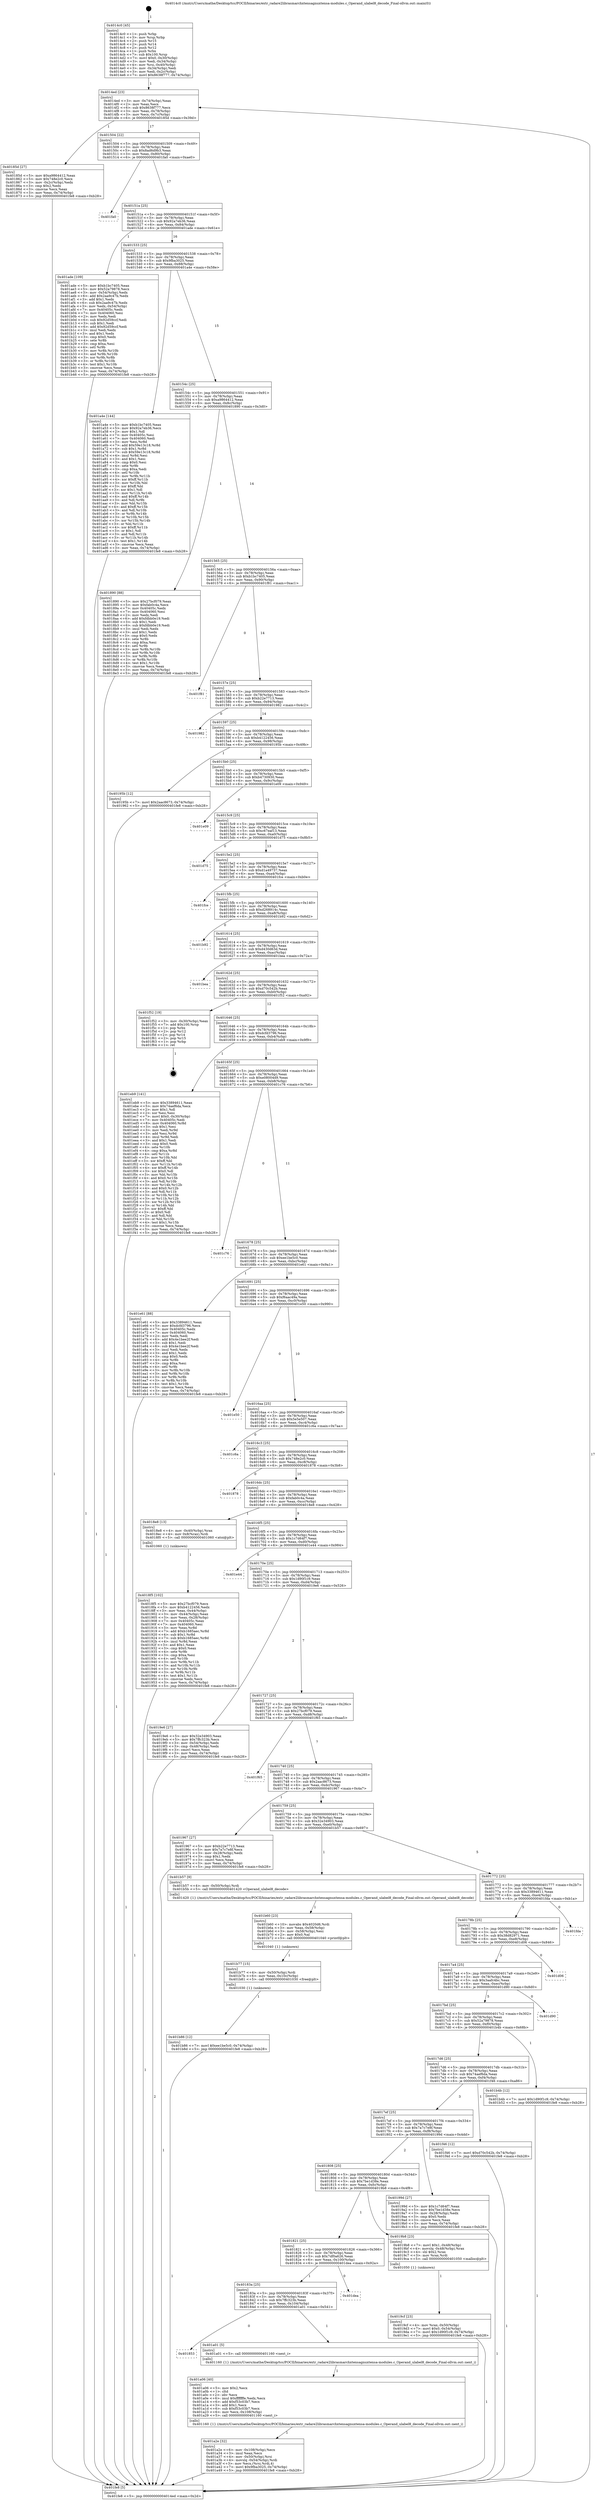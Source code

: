 digraph "0x4014c0" {
  label = "0x4014c0 (/mnt/c/Users/mathe/Desktop/tcc/POCII/binaries/extr_radare2librasmarchxtensagnuxtensa-modules.c_Operand_ulabel8_decode_Final-ollvm.out::main(0))"
  labelloc = "t"
  node[shape=record]

  Entry [label="",width=0.3,height=0.3,shape=circle,fillcolor=black,style=filled]
  "0x4014ed" [label="{
     0x4014ed [23]\l
     | [instrs]\l
     &nbsp;&nbsp;0x4014ed \<+3\>: mov -0x74(%rbp),%eax\l
     &nbsp;&nbsp;0x4014f0 \<+2\>: mov %eax,%ecx\l
     &nbsp;&nbsp;0x4014f2 \<+6\>: sub $0x8638f777,%ecx\l
     &nbsp;&nbsp;0x4014f8 \<+3\>: mov %eax,-0x78(%rbp)\l
     &nbsp;&nbsp;0x4014fb \<+3\>: mov %ecx,-0x7c(%rbp)\l
     &nbsp;&nbsp;0x4014fe \<+6\>: je 000000000040185d \<main+0x39d\>\l
  }"]
  "0x40185d" [label="{
     0x40185d [27]\l
     | [instrs]\l
     &nbsp;&nbsp;0x40185d \<+5\>: mov $0xa9864412,%eax\l
     &nbsp;&nbsp;0x401862 \<+5\>: mov $0x748e2c0,%ecx\l
     &nbsp;&nbsp;0x401867 \<+3\>: mov -0x2c(%rbp),%edx\l
     &nbsp;&nbsp;0x40186a \<+3\>: cmp $0x2,%edx\l
     &nbsp;&nbsp;0x40186d \<+3\>: cmovne %ecx,%eax\l
     &nbsp;&nbsp;0x401870 \<+3\>: mov %eax,-0x74(%rbp)\l
     &nbsp;&nbsp;0x401873 \<+5\>: jmp 0000000000401fe8 \<main+0xb28\>\l
  }"]
  "0x401504" [label="{
     0x401504 [22]\l
     | [instrs]\l
     &nbsp;&nbsp;0x401504 \<+5\>: jmp 0000000000401509 \<main+0x49\>\l
     &nbsp;&nbsp;0x401509 \<+3\>: mov -0x78(%rbp),%eax\l
     &nbsp;&nbsp;0x40150c \<+5\>: sub $0x8ad6d9b3,%eax\l
     &nbsp;&nbsp;0x401511 \<+3\>: mov %eax,-0x80(%rbp)\l
     &nbsp;&nbsp;0x401514 \<+6\>: je 0000000000401fa0 \<main+0xae0\>\l
  }"]
  "0x401fe8" [label="{
     0x401fe8 [5]\l
     | [instrs]\l
     &nbsp;&nbsp;0x401fe8 \<+5\>: jmp 00000000004014ed \<main+0x2d\>\l
  }"]
  "0x4014c0" [label="{
     0x4014c0 [45]\l
     | [instrs]\l
     &nbsp;&nbsp;0x4014c0 \<+1\>: push %rbp\l
     &nbsp;&nbsp;0x4014c1 \<+3\>: mov %rsp,%rbp\l
     &nbsp;&nbsp;0x4014c4 \<+2\>: push %r15\l
     &nbsp;&nbsp;0x4014c6 \<+2\>: push %r14\l
     &nbsp;&nbsp;0x4014c8 \<+2\>: push %r12\l
     &nbsp;&nbsp;0x4014ca \<+1\>: push %rbx\l
     &nbsp;&nbsp;0x4014cb \<+7\>: sub $0x100,%rsp\l
     &nbsp;&nbsp;0x4014d2 \<+7\>: movl $0x0,-0x30(%rbp)\l
     &nbsp;&nbsp;0x4014d9 \<+3\>: mov %edi,-0x34(%rbp)\l
     &nbsp;&nbsp;0x4014dc \<+4\>: mov %rsi,-0x40(%rbp)\l
     &nbsp;&nbsp;0x4014e0 \<+3\>: mov -0x34(%rbp),%edi\l
     &nbsp;&nbsp;0x4014e3 \<+3\>: mov %edi,-0x2c(%rbp)\l
     &nbsp;&nbsp;0x4014e6 \<+7\>: movl $0x8638f777,-0x74(%rbp)\l
  }"]
  Exit [label="",width=0.3,height=0.3,shape=circle,fillcolor=black,style=filled,peripheries=2]
  "0x401fa0" [label="{
     0x401fa0\l
  }", style=dashed]
  "0x40151a" [label="{
     0x40151a [25]\l
     | [instrs]\l
     &nbsp;&nbsp;0x40151a \<+5\>: jmp 000000000040151f \<main+0x5f\>\l
     &nbsp;&nbsp;0x40151f \<+3\>: mov -0x78(%rbp),%eax\l
     &nbsp;&nbsp;0x401522 \<+5\>: sub $0x92a7eb36,%eax\l
     &nbsp;&nbsp;0x401527 \<+6\>: mov %eax,-0x84(%rbp)\l
     &nbsp;&nbsp;0x40152d \<+6\>: je 0000000000401ade \<main+0x61e\>\l
  }"]
  "0x401b86" [label="{
     0x401b86 [12]\l
     | [instrs]\l
     &nbsp;&nbsp;0x401b86 \<+7\>: movl $0xee1be5c0,-0x74(%rbp)\l
     &nbsp;&nbsp;0x401b8d \<+5\>: jmp 0000000000401fe8 \<main+0xb28\>\l
  }"]
  "0x401ade" [label="{
     0x401ade [109]\l
     | [instrs]\l
     &nbsp;&nbsp;0x401ade \<+5\>: mov $0xb1bc7405,%eax\l
     &nbsp;&nbsp;0x401ae3 \<+5\>: mov $0x52a79878,%ecx\l
     &nbsp;&nbsp;0x401ae8 \<+3\>: mov -0x54(%rbp),%edx\l
     &nbsp;&nbsp;0x401aeb \<+6\>: add $0x2aa9c47b,%edx\l
     &nbsp;&nbsp;0x401af1 \<+3\>: add $0x1,%edx\l
     &nbsp;&nbsp;0x401af4 \<+6\>: sub $0x2aa9c47b,%edx\l
     &nbsp;&nbsp;0x401afa \<+3\>: mov %edx,-0x54(%rbp)\l
     &nbsp;&nbsp;0x401afd \<+7\>: mov 0x40405c,%edx\l
     &nbsp;&nbsp;0x401b04 \<+7\>: mov 0x404060,%esi\l
     &nbsp;&nbsp;0x401b0b \<+2\>: mov %edx,%edi\l
     &nbsp;&nbsp;0x401b0d \<+6\>: sub $0x92d59ccf,%edi\l
     &nbsp;&nbsp;0x401b13 \<+3\>: sub $0x1,%edi\l
     &nbsp;&nbsp;0x401b16 \<+6\>: add $0x92d59ccf,%edi\l
     &nbsp;&nbsp;0x401b1c \<+3\>: imul %edi,%edx\l
     &nbsp;&nbsp;0x401b1f \<+3\>: and $0x1,%edx\l
     &nbsp;&nbsp;0x401b22 \<+3\>: cmp $0x0,%edx\l
     &nbsp;&nbsp;0x401b25 \<+4\>: sete %r8b\l
     &nbsp;&nbsp;0x401b29 \<+3\>: cmp $0xa,%esi\l
     &nbsp;&nbsp;0x401b2c \<+4\>: setl %r9b\l
     &nbsp;&nbsp;0x401b30 \<+3\>: mov %r8b,%r10b\l
     &nbsp;&nbsp;0x401b33 \<+3\>: and %r9b,%r10b\l
     &nbsp;&nbsp;0x401b36 \<+3\>: xor %r9b,%r8b\l
     &nbsp;&nbsp;0x401b39 \<+3\>: or %r8b,%r10b\l
     &nbsp;&nbsp;0x401b3c \<+4\>: test $0x1,%r10b\l
     &nbsp;&nbsp;0x401b40 \<+3\>: cmovne %ecx,%eax\l
     &nbsp;&nbsp;0x401b43 \<+3\>: mov %eax,-0x74(%rbp)\l
     &nbsp;&nbsp;0x401b46 \<+5\>: jmp 0000000000401fe8 \<main+0xb28\>\l
  }"]
  "0x401533" [label="{
     0x401533 [25]\l
     | [instrs]\l
     &nbsp;&nbsp;0x401533 \<+5\>: jmp 0000000000401538 \<main+0x78\>\l
     &nbsp;&nbsp;0x401538 \<+3\>: mov -0x78(%rbp),%eax\l
     &nbsp;&nbsp;0x40153b \<+5\>: sub $0x9fba3025,%eax\l
     &nbsp;&nbsp;0x401540 \<+6\>: mov %eax,-0x88(%rbp)\l
     &nbsp;&nbsp;0x401546 \<+6\>: je 0000000000401a4e \<main+0x58e\>\l
  }"]
  "0x401b77" [label="{
     0x401b77 [15]\l
     | [instrs]\l
     &nbsp;&nbsp;0x401b77 \<+4\>: mov -0x50(%rbp),%rdi\l
     &nbsp;&nbsp;0x401b7b \<+6\>: mov %eax,-0x10c(%rbp)\l
     &nbsp;&nbsp;0x401b81 \<+5\>: call 0000000000401030 \<free@plt\>\l
     | [calls]\l
     &nbsp;&nbsp;0x401030 \{1\} (unknown)\l
  }"]
  "0x401a4e" [label="{
     0x401a4e [144]\l
     | [instrs]\l
     &nbsp;&nbsp;0x401a4e \<+5\>: mov $0xb1bc7405,%eax\l
     &nbsp;&nbsp;0x401a53 \<+5\>: mov $0x92a7eb36,%ecx\l
     &nbsp;&nbsp;0x401a58 \<+2\>: mov $0x1,%dl\l
     &nbsp;&nbsp;0x401a5a \<+7\>: mov 0x40405c,%esi\l
     &nbsp;&nbsp;0x401a61 \<+7\>: mov 0x404060,%edi\l
     &nbsp;&nbsp;0x401a68 \<+3\>: mov %esi,%r8d\l
     &nbsp;&nbsp;0x401a6b \<+7\>: add $0x59e13c18,%r8d\l
     &nbsp;&nbsp;0x401a72 \<+4\>: sub $0x1,%r8d\l
     &nbsp;&nbsp;0x401a76 \<+7\>: sub $0x59e13c18,%r8d\l
     &nbsp;&nbsp;0x401a7d \<+4\>: imul %r8d,%esi\l
     &nbsp;&nbsp;0x401a81 \<+3\>: and $0x1,%esi\l
     &nbsp;&nbsp;0x401a84 \<+3\>: cmp $0x0,%esi\l
     &nbsp;&nbsp;0x401a87 \<+4\>: sete %r9b\l
     &nbsp;&nbsp;0x401a8b \<+3\>: cmp $0xa,%edi\l
     &nbsp;&nbsp;0x401a8e \<+4\>: setl %r10b\l
     &nbsp;&nbsp;0x401a92 \<+3\>: mov %r9b,%r11b\l
     &nbsp;&nbsp;0x401a95 \<+4\>: xor $0xff,%r11b\l
     &nbsp;&nbsp;0x401a99 \<+3\>: mov %r10b,%bl\l
     &nbsp;&nbsp;0x401a9c \<+3\>: xor $0xff,%bl\l
     &nbsp;&nbsp;0x401a9f \<+3\>: xor $0x1,%dl\l
     &nbsp;&nbsp;0x401aa2 \<+3\>: mov %r11b,%r14b\l
     &nbsp;&nbsp;0x401aa5 \<+4\>: and $0xff,%r14b\l
     &nbsp;&nbsp;0x401aa9 \<+3\>: and %dl,%r9b\l
     &nbsp;&nbsp;0x401aac \<+3\>: mov %bl,%r15b\l
     &nbsp;&nbsp;0x401aaf \<+4\>: and $0xff,%r15b\l
     &nbsp;&nbsp;0x401ab3 \<+3\>: and %dl,%r10b\l
     &nbsp;&nbsp;0x401ab6 \<+3\>: or %r9b,%r14b\l
     &nbsp;&nbsp;0x401ab9 \<+3\>: or %r10b,%r15b\l
     &nbsp;&nbsp;0x401abc \<+3\>: xor %r15b,%r14b\l
     &nbsp;&nbsp;0x401abf \<+3\>: or %bl,%r11b\l
     &nbsp;&nbsp;0x401ac2 \<+4\>: xor $0xff,%r11b\l
     &nbsp;&nbsp;0x401ac6 \<+3\>: or $0x1,%dl\l
     &nbsp;&nbsp;0x401ac9 \<+3\>: and %dl,%r11b\l
     &nbsp;&nbsp;0x401acc \<+3\>: or %r11b,%r14b\l
     &nbsp;&nbsp;0x401acf \<+4\>: test $0x1,%r14b\l
     &nbsp;&nbsp;0x401ad3 \<+3\>: cmovne %ecx,%eax\l
     &nbsp;&nbsp;0x401ad6 \<+3\>: mov %eax,-0x74(%rbp)\l
     &nbsp;&nbsp;0x401ad9 \<+5\>: jmp 0000000000401fe8 \<main+0xb28\>\l
  }"]
  "0x40154c" [label="{
     0x40154c [25]\l
     | [instrs]\l
     &nbsp;&nbsp;0x40154c \<+5\>: jmp 0000000000401551 \<main+0x91\>\l
     &nbsp;&nbsp;0x401551 \<+3\>: mov -0x78(%rbp),%eax\l
     &nbsp;&nbsp;0x401554 \<+5\>: sub $0xa9864412,%eax\l
     &nbsp;&nbsp;0x401559 \<+6\>: mov %eax,-0x8c(%rbp)\l
     &nbsp;&nbsp;0x40155f \<+6\>: je 0000000000401890 \<main+0x3d0\>\l
  }"]
  "0x401b60" [label="{
     0x401b60 [23]\l
     | [instrs]\l
     &nbsp;&nbsp;0x401b60 \<+10\>: movabs $0x4020d6,%rdi\l
     &nbsp;&nbsp;0x401b6a \<+3\>: mov %eax,-0x58(%rbp)\l
     &nbsp;&nbsp;0x401b6d \<+3\>: mov -0x58(%rbp),%esi\l
     &nbsp;&nbsp;0x401b70 \<+2\>: mov $0x0,%al\l
     &nbsp;&nbsp;0x401b72 \<+5\>: call 0000000000401040 \<printf@plt\>\l
     | [calls]\l
     &nbsp;&nbsp;0x401040 \{1\} (unknown)\l
  }"]
  "0x401890" [label="{
     0x401890 [88]\l
     | [instrs]\l
     &nbsp;&nbsp;0x401890 \<+5\>: mov $0x27bcf079,%eax\l
     &nbsp;&nbsp;0x401895 \<+5\>: mov $0xfab0c4a,%ecx\l
     &nbsp;&nbsp;0x40189a \<+7\>: mov 0x40405c,%edx\l
     &nbsp;&nbsp;0x4018a1 \<+7\>: mov 0x404060,%esi\l
     &nbsp;&nbsp;0x4018a8 \<+2\>: mov %edx,%edi\l
     &nbsp;&nbsp;0x4018aa \<+6\>: add $0xfdbb0e19,%edi\l
     &nbsp;&nbsp;0x4018b0 \<+3\>: sub $0x1,%edi\l
     &nbsp;&nbsp;0x4018b3 \<+6\>: sub $0xfdbb0e19,%edi\l
     &nbsp;&nbsp;0x4018b9 \<+3\>: imul %edi,%edx\l
     &nbsp;&nbsp;0x4018bc \<+3\>: and $0x1,%edx\l
     &nbsp;&nbsp;0x4018bf \<+3\>: cmp $0x0,%edx\l
     &nbsp;&nbsp;0x4018c2 \<+4\>: sete %r8b\l
     &nbsp;&nbsp;0x4018c6 \<+3\>: cmp $0xa,%esi\l
     &nbsp;&nbsp;0x4018c9 \<+4\>: setl %r9b\l
     &nbsp;&nbsp;0x4018cd \<+3\>: mov %r8b,%r10b\l
     &nbsp;&nbsp;0x4018d0 \<+3\>: and %r9b,%r10b\l
     &nbsp;&nbsp;0x4018d3 \<+3\>: xor %r9b,%r8b\l
     &nbsp;&nbsp;0x4018d6 \<+3\>: or %r8b,%r10b\l
     &nbsp;&nbsp;0x4018d9 \<+4\>: test $0x1,%r10b\l
     &nbsp;&nbsp;0x4018dd \<+3\>: cmovne %ecx,%eax\l
     &nbsp;&nbsp;0x4018e0 \<+3\>: mov %eax,-0x74(%rbp)\l
     &nbsp;&nbsp;0x4018e3 \<+5\>: jmp 0000000000401fe8 \<main+0xb28\>\l
  }"]
  "0x401565" [label="{
     0x401565 [25]\l
     | [instrs]\l
     &nbsp;&nbsp;0x401565 \<+5\>: jmp 000000000040156a \<main+0xaa\>\l
     &nbsp;&nbsp;0x40156a \<+3\>: mov -0x78(%rbp),%eax\l
     &nbsp;&nbsp;0x40156d \<+5\>: sub $0xb1bc7405,%eax\l
     &nbsp;&nbsp;0x401572 \<+6\>: mov %eax,-0x90(%rbp)\l
     &nbsp;&nbsp;0x401578 \<+6\>: je 0000000000401f81 \<main+0xac1\>\l
  }"]
  "0x401a2e" [label="{
     0x401a2e [32]\l
     | [instrs]\l
     &nbsp;&nbsp;0x401a2e \<+6\>: mov -0x108(%rbp),%ecx\l
     &nbsp;&nbsp;0x401a34 \<+3\>: imul %eax,%ecx\l
     &nbsp;&nbsp;0x401a37 \<+4\>: mov -0x50(%rbp),%rsi\l
     &nbsp;&nbsp;0x401a3b \<+4\>: movslq -0x54(%rbp),%rdi\l
     &nbsp;&nbsp;0x401a3f \<+3\>: mov %ecx,(%rsi,%rdi,4)\l
     &nbsp;&nbsp;0x401a42 \<+7\>: movl $0x9fba3025,-0x74(%rbp)\l
     &nbsp;&nbsp;0x401a49 \<+5\>: jmp 0000000000401fe8 \<main+0xb28\>\l
  }"]
  "0x401f81" [label="{
     0x401f81\l
  }", style=dashed]
  "0x40157e" [label="{
     0x40157e [25]\l
     | [instrs]\l
     &nbsp;&nbsp;0x40157e \<+5\>: jmp 0000000000401583 \<main+0xc3\>\l
     &nbsp;&nbsp;0x401583 \<+3\>: mov -0x78(%rbp),%eax\l
     &nbsp;&nbsp;0x401586 \<+5\>: sub $0xb22e7713,%eax\l
     &nbsp;&nbsp;0x40158b \<+6\>: mov %eax,-0x94(%rbp)\l
     &nbsp;&nbsp;0x401591 \<+6\>: je 0000000000401982 \<main+0x4c2\>\l
  }"]
  "0x401a06" [label="{
     0x401a06 [40]\l
     | [instrs]\l
     &nbsp;&nbsp;0x401a06 \<+5\>: mov $0x2,%ecx\l
     &nbsp;&nbsp;0x401a0b \<+1\>: cltd\l
     &nbsp;&nbsp;0x401a0c \<+2\>: idiv %ecx\l
     &nbsp;&nbsp;0x401a0e \<+6\>: imul $0xfffffffe,%edx,%ecx\l
     &nbsp;&nbsp;0x401a14 \<+6\>: add $0xf53c03b7,%ecx\l
     &nbsp;&nbsp;0x401a1a \<+3\>: add $0x1,%ecx\l
     &nbsp;&nbsp;0x401a1d \<+6\>: sub $0xf53c03b7,%ecx\l
     &nbsp;&nbsp;0x401a23 \<+6\>: mov %ecx,-0x108(%rbp)\l
     &nbsp;&nbsp;0x401a29 \<+5\>: call 0000000000401160 \<next_i\>\l
     | [calls]\l
     &nbsp;&nbsp;0x401160 \{1\} (/mnt/c/Users/mathe/Desktop/tcc/POCII/binaries/extr_radare2librasmarchxtensagnuxtensa-modules.c_Operand_ulabel8_decode_Final-ollvm.out::next_i)\l
  }"]
  "0x401982" [label="{
     0x401982\l
  }", style=dashed]
  "0x401597" [label="{
     0x401597 [25]\l
     | [instrs]\l
     &nbsp;&nbsp;0x401597 \<+5\>: jmp 000000000040159c \<main+0xdc\>\l
     &nbsp;&nbsp;0x40159c \<+3\>: mov -0x78(%rbp),%eax\l
     &nbsp;&nbsp;0x40159f \<+5\>: sub $0xb4122456,%eax\l
     &nbsp;&nbsp;0x4015a4 \<+6\>: mov %eax,-0x98(%rbp)\l
     &nbsp;&nbsp;0x4015aa \<+6\>: je 000000000040195b \<main+0x49b\>\l
  }"]
  "0x401853" [label="{
     0x401853\l
  }", style=dashed]
  "0x40195b" [label="{
     0x40195b [12]\l
     | [instrs]\l
     &nbsp;&nbsp;0x40195b \<+7\>: movl $0x2aac8673,-0x74(%rbp)\l
     &nbsp;&nbsp;0x401962 \<+5\>: jmp 0000000000401fe8 \<main+0xb28\>\l
  }"]
  "0x4015b0" [label="{
     0x4015b0 [25]\l
     | [instrs]\l
     &nbsp;&nbsp;0x4015b0 \<+5\>: jmp 00000000004015b5 \<main+0xf5\>\l
     &nbsp;&nbsp;0x4015b5 \<+3\>: mov -0x78(%rbp),%eax\l
     &nbsp;&nbsp;0x4015b8 \<+5\>: sub $0xb4730930,%eax\l
     &nbsp;&nbsp;0x4015bd \<+6\>: mov %eax,-0x9c(%rbp)\l
     &nbsp;&nbsp;0x4015c3 \<+6\>: je 0000000000401e09 \<main+0x949\>\l
  }"]
  "0x401a01" [label="{
     0x401a01 [5]\l
     | [instrs]\l
     &nbsp;&nbsp;0x401a01 \<+5\>: call 0000000000401160 \<next_i\>\l
     | [calls]\l
     &nbsp;&nbsp;0x401160 \{1\} (/mnt/c/Users/mathe/Desktop/tcc/POCII/binaries/extr_radare2librasmarchxtensagnuxtensa-modules.c_Operand_ulabel8_decode_Final-ollvm.out::next_i)\l
  }"]
  "0x401e09" [label="{
     0x401e09\l
  }", style=dashed]
  "0x4015c9" [label="{
     0x4015c9 [25]\l
     | [instrs]\l
     &nbsp;&nbsp;0x4015c9 \<+5\>: jmp 00000000004015ce \<main+0x10e\>\l
     &nbsp;&nbsp;0x4015ce \<+3\>: mov -0x78(%rbp),%eax\l
     &nbsp;&nbsp;0x4015d1 \<+5\>: sub $0xc67eaf13,%eax\l
     &nbsp;&nbsp;0x4015d6 \<+6\>: mov %eax,-0xa0(%rbp)\l
     &nbsp;&nbsp;0x4015dc \<+6\>: je 0000000000401d75 \<main+0x8b5\>\l
  }"]
  "0x40183a" [label="{
     0x40183a [25]\l
     | [instrs]\l
     &nbsp;&nbsp;0x40183a \<+5\>: jmp 000000000040183f \<main+0x37f\>\l
     &nbsp;&nbsp;0x40183f \<+3\>: mov -0x78(%rbp),%eax\l
     &nbsp;&nbsp;0x401842 \<+5\>: sub $0x7ffc323b,%eax\l
     &nbsp;&nbsp;0x401847 \<+6\>: mov %eax,-0x104(%rbp)\l
     &nbsp;&nbsp;0x40184d \<+6\>: je 0000000000401a01 \<main+0x541\>\l
  }"]
  "0x401d75" [label="{
     0x401d75\l
  }", style=dashed]
  "0x4015e2" [label="{
     0x4015e2 [25]\l
     | [instrs]\l
     &nbsp;&nbsp;0x4015e2 \<+5\>: jmp 00000000004015e7 \<main+0x127\>\l
     &nbsp;&nbsp;0x4015e7 \<+3\>: mov -0x78(%rbp),%eax\l
     &nbsp;&nbsp;0x4015ea \<+5\>: sub $0xd1a49737,%eax\l
     &nbsp;&nbsp;0x4015ef \<+6\>: mov %eax,-0xa4(%rbp)\l
     &nbsp;&nbsp;0x4015f5 \<+6\>: je 0000000000401fce \<main+0xb0e\>\l
  }"]
  "0x401dea" [label="{
     0x401dea\l
  }", style=dashed]
  "0x401fce" [label="{
     0x401fce\l
  }", style=dashed]
  "0x4015fb" [label="{
     0x4015fb [25]\l
     | [instrs]\l
     &nbsp;&nbsp;0x4015fb \<+5\>: jmp 0000000000401600 \<main+0x140\>\l
     &nbsp;&nbsp;0x401600 \<+3\>: mov -0x78(%rbp),%eax\l
     &nbsp;&nbsp;0x401603 \<+5\>: sub $0xd268914c,%eax\l
     &nbsp;&nbsp;0x401608 \<+6\>: mov %eax,-0xa8(%rbp)\l
     &nbsp;&nbsp;0x40160e \<+6\>: je 0000000000401b92 \<main+0x6d2\>\l
  }"]
  "0x4019cf" [label="{
     0x4019cf [23]\l
     | [instrs]\l
     &nbsp;&nbsp;0x4019cf \<+4\>: mov %rax,-0x50(%rbp)\l
     &nbsp;&nbsp;0x4019d3 \<+7\>: movl $0x0,-0x54(%rbp)\l
     &nbsp;&nbsp;0x4019da \<+7\>: movl $0x1d90f1c9,-0x74(%rbp)\l
     &nbsp;&nbsp;0x4019e1 \<+5\>: jmp 0000000000401fe8 \<main+0xb28\>\l
  }"]
  "0x401b92" [label="{
     0x401b92\l
  }", style=dashed]
  "0x401614" [label="{
     0x401614 [25]\l
     | [instrs]\l
     &nbsp;&nbsp;0x401614 \<+5\>: jmp 0000000000401619 \<main+0x159\>\l
     &nbsp;&nbsp;0x401619 \<+3\>: mov -0x78(%rbp),%eax\l
     &nbsp;&nbsp;0x40161c \<+5\>: sub $0xd430d63d,%eax\l
     &nbsp;&nbsp;0x401621 \<+6\>: mov %eax,-0xac(%rbp)\l
     &nbsp;&nbsp;0x401627 \<+6\>: je 0000000000401bea \<main+0x72a\>\l
  }"]
  "0x401821" [label="{
     0x401821 [25]\l
     | [instrs]\l
     &nbsp;&nbsp;0x401821 \<+5\>: jmp 0000000000401826 \<main+0x366\>\l
     &nbsp;&nbsp;0x401826 \<+3\>: mov -0x78(%rbp),%eax\l
     &nbsp;&nbsp;0x401829 \<+5\>: sub $0x7df0a626,%eax\l
     &nbsp;&nbsp;0x40182e \<+6\>: mov %eax,-0x100(%rbp)\l
     &nbsp;&nbsp;0x401834 \<+6\>: je 0000000000401dea \<main+0x92a\>\l
  }"]
  "0x401bea" [label="{
     0x401bea\l
  }", style=dashed]
  "0x40162d" [label="{
     0x40162d [25]\l
     | [instrs]\l
     &nbsp;&nbsp;0x40162d \<+5\>: jmp 0000000000401632 \<main+0x172\>\l
     &nbsp;&nbsp;0x401632 \<+3\>: mov -0x78(%rbp),%eax\l
     &nbsp;&nbsp;0x401635 \<+5\>: sub $0xd70c542b,%eax\l
     &nbsp;&nbsp;0x40163a \<+6\>: mov %eax,-0xb0(%rbp)\l
     &nbsp;&nbsp;0x401640 \<+6\>: je 0000000000401f52 \<main+0xa92\>\l
  }"]
  "0x4019b8" [label="{
     0x4019b8 [23]\l
     | [instrs]\l
     &nbsp;&nbsp;0x4019b8 \<+7\>: movl $0x1,-0x48(%rbp)\l
     &nbsp;&nbsp;0x4019bf \<+4\>: movslq -0x48(%rbp),%rax\l
     &nbsp;&nbsp;0x4019c3 \<+4\>: shl $0x2,%rax\l
     &nbsp;&nbsp;0x4019c7 \<+3\>: mov %rax,%rdi\l
     &nbsp;&nbsp;0x4019ca \<+5\>: call 0000000000401050 \<malloc@plt\>\l
     | [calls]\l
     &nbsp;&nbsp;0x401050 \{1\} (unknown)\l
  }"]
  "0x401f52" [label="{
     0x401f52 [19]\l
     | [instrs]\l
     &nbsp;&nbsp;0x401f52 \<+3\>: mov -0x30(%rbp),%eax\l
     &nbsp;&nbsp;0x401f55 \<+7\>: add $0x100,%rsp\l
     &nbsp;&nbsp;0x401f5c \<+1\>: pop %rbx\l
     &nbsp;&nbsp;0x401f5d \<+2\>: pop %r12\l
     &nbsp;&nbsp;0x401f5f \<+2\>: pop %r14\l
     &nbsp;&nbsp;0x401f61 \<+2\>: pop %r15\l
     &nbsp;&nbsp;0x401f63 \<+1\>: pop %rbp\l
     &nbsp;&nbsp;0x401f64 \<+1\>: ret\l
  }"]
  "0x401646" [label="{
     0x401646 [25]\l
     | [instrs]\l
     &nbsp;&nbsp;0x401646 \<+5\>: jmp 000000000040164b \<main+0x18b\>\l
     &nbsp;&nbsp;0x40164b \<+3\>: mov -0x78(%rbp),%eax\l
     &nbsp;&nbsp;0x40164e \<+5\>: sub $0xdcfd3796,%eax\l
     &nbsp;&nbsp;0x401653 \<+6\>: mov %eax,-0xb4(%rbp)\l
     &nbsp;&nbsp;0x401659 \<+6\>: je 0000000000401eb9 \<main+0x9f9\>\l
  }"]
  "0x401808" [label="{
     0x401808 [25]\l
     | [instrs]\l
     &nbsp;&nbsp;0x401808 \<+5\>: jmp 000000000040180d \<main+0x34d\>\l
     &nbsp;&nbsp;0x40180d \<+3\>: mov -0x78(%rbp),%eax\l
     &nbsp;&nbsp;0x401810 \<+5\>: sub $0x7be1d38e,%eax\l
     &nbsp;&nbsp;0x401815 \<+6\>: mov %eax,-0xfc(%rbp)\l
     &nbsp;&nbsp;0x40181b \<+6\>: je 00000000004019b8 \<main+0x4f8\>\l
  }"]
  "0x401eb9" [label="{
     0x401eb9 [141]\l
     | [instrs]\l
     &nbsp;&nbsp;0x401eb9 \<+5\>: mov $0x33894611,%eax\l
     &nbsp;&nbsp;0x401ebe \<+5\>: mov $0x74aef6da,%ecx\l
     &nbsp;&nbsp;0x401ec3 \<+2\>: mov $0x1,%dl\l
     &nbsp;&nbsp;0x401ec5 \<+2\>: xor %esi,%esi\l
     &nbsp;&nbsp;0x401ec7 \<+7\>: movl $0x0,-0x30(%rbp)\l
     &nbsp;&nbsp;0x401ece \<+7\>: mov 0x40405c,%edi\l
     &nbsp;&nbsp;0x401ed5 \<+8\>: mov 0x404060,%r8d\l
     &nbsp;&nbsp;0x401edd \<+3\>: sub $0x1,%esi\l
     &nbsp;&nbsp;0x401ee0 \<+3\>: mov %edi,%r9d\l
     &nbsp;&nbsp;0x401ee3 \<+3\>: add %esi,%r9d\l
     &nbsp;&nbsp;0x401ee6 \<+4\>: imul %r9d,%edi\l
     &nbsp;&nbsp;0x401eea \<+3\>: and $0x1,%edi\l
     &nbsp;&nbsp;0x401eed \<+3\>: cmp $0x0,%edi\l
     &nbsp;&nbsp;0x401ef0 \<+4\>: sete %r10b\l
     &nbsp;&nbsp;0x401ef4 \<+4\>: cmp $0xa,%r8d\l
     &nbsp;&nbsp;0x401ef8 \<+4\>: setl %r11b\l
     &nbsp;&nbsp;0x401efc \<+3\>: mov %r10b,%bl\l
     &nbsp;&nbsp;0x401eff \<+3\>: xor $0xff,%bl\l
     &nbsp;&nbsp;0x401f02 \<+3\>: mov %r11b,%r14b\l
     &nbsp;&nbsp;0x401f05 \<+4\>: xor $0xff,%r14b\l
     &nbsp;&nbsp;0x401f09 \<+3\>: xor $0x0,%dl\l
     &nbsp;&nbsp;0x401f0c \<+3\>: mov %bl,%r15b\l
     &nbsp;&nbsp;0x401f0f \<+4\>: and $0x0,%r15b\l
     &nbsp;&nbsp;0x401f13 \<+3\>: and %dl,%r10b\l
     &nbsp;&nbsp;0x401f16 \<+3\>: mov %r14b,%r12b\l
     &nbsp;&nbsp;0x401f19 \<+4\>: and $0x0,%r12b\l
     &nbsp;&nbsp;0x401f1d \<+3\>: and %dl,%r11b\l
     &nbsp;&nbsp;0x401f20 \<+3\>: or %r10b,%r15b\l
     &nbsp;&nbsp;0x401f23 \<+3\>: or %r11b,%r12b\l
     &nbsp;&nbsp;0x401f26 \<+3\>: xor %r12b,%r15b\l
     &nbsp;&nbsp;0x401f29 \<+3\>: or %r14b,%bl\l
     &nbsp;&nbsp;0x401f2c \<+3\>: xor $0xff,%bl\l
     &nbsp;&nbsp;0x401f2f \<+3\>: or $0x0,%dl\l
     &nbsp;&nbsp;0x401f32 \<+2\>: and %dl,%bl\l
     &nbsp;&nbsp;0x401f34 \<+3\>: or %bl,%r15b\l
     &nbsp;&nbsp;0x401f37 \<+4\>: test $0x1,%r15b\l
     &nbsp;&nbsp;0x401f3b \<+3\>: cmovne %ecx,%eax\l
     &nbsp;&nbsp;0x401f3e \<+3\>: mov %eax,-0x74(%rbp)\l
     &nbsp;&nbsp;0x401f41 \<+5\>: jmp 0000000000401fe8 \<main+0xb28\>\l
  }"]
  "0x40165f" [label="{
     0x40165f [25]\l
     | [instrs]\l
     &nbsp;&nbsp;0x40165f \<+5\>: jmp 0000000000401664 \<main+0x1a4\>\l
     &nbsp;&nbsp;0x401664 \<+3\>: mov -0x78(%rbp),%eax\l
     &nbsp;&nbsp;0x401667 \<+5\>: sub $0xe08004d9,%eax\l
     &nbsp;&nbsp;0x40166c \<+6\>: mov %eax,-0xb8(%rbp)\l
     &nbsp;&nbsp;0x401672 \<+6\>: je 0000000000401c76 \<main+0x7b6\>\l
  }"]
  "0x40199d" [label="{
     0x40199d [27]\l
     | [instrs]\l
     &nbsp;&nbsp;0x40199d \<+5\>: mov $0x1c7d64f7,%eax\l
     &nbsp;&nbsp;0x4019a2 \<+5\>: mov $0x7be1d38e,%ecx\l
     &nbsp;&nbsp;0x4019a7 \<+3\>: mov -0x28(%rbp),%edx\l
     &nbsp;&nbsp;0x4019aa \<+3\>: cmp $0x0,%edx\l
     &nbsp;&nbsp;0x4019ad \<+3\>: cmove %ecx,%eax\l
     &nbsp;&nbsp;0x4019b0 \<+3\>: mov %eax,-0x74(%rbp)\l
     &nbsp;&nbsp;0x4019b3 \<+5\>: jmp 0000000000401fe8 \<main+0xb28\>\l
  }"]
  "0x401c76" [label="{
     0x401c76\l
  }", style=dashed]
  "0x401678" [label="{
     0x401678 [25]\l
     | [instrs]\l
     &nbsp;&nbsp;0x401678 \<+5\>: jmp 000000000040167d \<main+0x1bd\>\l
     &nbsp;&nbsp;0x40167d \<+3\>: mov -0x78(%rbp),%eax\l
     &nbsp;&nbsp;0x401680 \<+5\>: sub $0xee1be5c0,%eax\l
     &nbsp;&nbsp;0x401685 \<+6\>: mov %eax,-0xbc(%rbp)\l
     &nbsp;&nbsp;0x40168b \<+6\>: je 0000000000401e61 \<main+0x9a1\>\l
  }"]
  "0x4017ef" [label="{
     0x4017ef [25]\l
     | [instrs]\l
     &nbsp;&nbsp;0x4017ef \<+5\>: jmp 00000000004017f4 \<main+0x334\>\l
     &nbsp;&nbsp;0x4017f4 \<+3\>: mov -0x78(%rbp),%eax\l
     &nbsp;&nbsp;0x4017f7 \<+5\>: sub $0x7a7c7e8f,%eax\l
     &nbsp;&nbsp;0x4017fc \<+6\>: mov %eax,-0xf8(%rbp)\l
     &nbsp;&nbsp;0x401802 \<+6\>: je 000000000040199d \<main+0x4dd\>\l
  }"]
  "0x401e61" [label="{
     0x401e61 [88]\l
     | [instrs]\l
     &nbsp;&nbsp;0x401e61 \<+5\>: mov $0x33894611,%eax\l
     &nbsp;&nbsp;0x401e66 \<+5\>: mov $0xdcfd3796,%ecx\l
     &nbsp;&nbsp;0x401e6b \<+7\>: mov 0x40405c,%edx\l
     &nbsp;&nbsp;0x401e72 \<+7\>: mov 0x404060,%esi\l
     &nbsp;&nbsp;0x401e79 \<+2\>: mov %edx,%edi\l
     &nbsp;&nbsp;0x401e7b \<+6\>: add $0x4e1bee2f,%edi\l
     &nbsp;&nbsp;0x401e81 \<+3\>: sub $0x1,%edi\l
     &nbsp;&nbsp;0x401e84 \<+6\>: sub $0x4e1bee2f,%edi\l
     &nbsp;&nbsp;0x401e8a \<+3\>: imul %edi,%edx\l
     &nbsp;&nbsp;0x401e8d \<+3\>: and $0x1,%edx\l
     &nbsp;&nbsp;0x401e90 \<+3\>: cmp $0x0,%edx\l
     &nbsp;&nbsp;0x401e93 \<+4\>: sete %r8b\l
     &nbsp;&nbsp;0x401e97 \<+3\>: cmp $0xa,%esi\l
     &nbsp;&nbsp;0x401e9a \<+4\>: setl %r9b\l
     &nbsp;&nbsp;0x401e9e \<+3\>: mov %r8b,%r10b\l
     &nbsp;&nbsp;0x401ea1 \<+3\>: and %r9b,%r10b\l
     &nbsp;&nbsp;0x401ea4 \<+3\>: xor %r9b,%r8b\l
     &nbsp;&nbsp;0x401ea7 \<+3\>: or %r8b,%r10b\l
     &nbsp;&nbsp;0x401eaa \<+4\>: test $0x1,%r10b\l
     &nbsp;&nbsp;0x401eae \<+3\>: cmovne %ecx,%eax\l
     &nbsp;&nbsp;0x401eb1 \<+3\>: mov %eax,-0x74(%rbp)\l
     &nbsp;&nbsp;0x401eb4 \<+5\>: jmp 0000000000401fe8 \<main+0xb28\>\l
  }"]
  "0x401691" [label="{
     0x401691 [25]\l
     | [instrs]\l
     &nbsp;&nbsp;0x401691 \<+5\>: jmp 0000000000401696 \<main+0x1d6\>\l
     &nbsp;&nbsp;0x401696 \<+3\>: mov -0x78(%rbp),%eax\l
     &nbsp;&nbsp;0x401699 \<+5\>: sub $0xf6aac49a,%eax\l
     &nbsp;&nbsp;0x40169e \<+6\>: mov %eax,-0xc0(%rbp)\l
     &nbsp;&nbsp;0x4016a4 \<+6\>: je 0000000000401e50 \<main+0x990\>\l
  }"]
  "0x401f46" [label="{
     0x401f46 [12]\l
     | [instrs]\l
     &nbsp;&nbsp;0x401f46 \<+7\>: movl $0xd70c542b,-0x74(%rbp)\l
     &nbsp;&nbsp;0x401f4d \<+5\>: jmp 0000000000401fe8 \<main+0xb28\>\l
  }"]
  "0x401e50" [label="{
     0x401e50\l
  }", style=dashed]
  "0x4016aa" [label="{
     0x4016aa [25]\l
     | [instrs]\l
     &nbsp;&nbsp;0x4016aa \<+5\>: jmp 00000000004016af \<main+0x1ef\>\l
     &nbsp;&nbsp;0x4016af \<+3\>: mov -0x78(%rbp),%eax\l
     &nbsp;&nbsp;0x4016b2 \<+5\>: sub $0x5e5e507,%eax\l
     &nbsp;&nbsp;0x4016b7 \<+6\>: mov %eax,-0xc4(%rbp)\l
     &nbsp;&nbsp;0x4016bd \<+6\>: je 0000000000401c6a \<main+0x7aa\>\l
  }"]
  "0x4017d6" [label="{
     0x4017d6 [25]\l
     | [instrs]\l
     &nbsp;&nbsp;0x4017d6 \<+5\>: jmp 00000000004017db \<main+0x31b\>\l
     &nbsp;&nbsp;0x4017db \<+3\>: mov -0x78(%rbp),%eax\l
     &nbsp;&nbsp;0x4017de \<+5\>: sub $0x74aef6da,%eax\l
     &nbsp;&nbsp;0x4017e3 \<+6\>: mov %eax,-0xf4(%rbp)\l
     &nbsp;&nbsp;0x4017e9 \<+6\>: je 0000000000401f46 \<main+0xa86\>\l
  }"]
  "0x401c6a" [label="{
     0x401c6a\l
  }", style=dashed]
  "0x4016c3" [label="{
     0x4016c3 [25]\l
     | [instrs]\l
     &nbsp;&nbsp;0x4016c3 \<+5\>: jmp 00000000004016c8 \<main+0x208\>\l
     &nbsp;&nbsp;0x4016c8 \<+3\>: mov -0x78(%rbp),%eax\l
     &nbsp;&nbsp;0x4016cb \<+5\>: sub $0x748e2c0,%eax\l
     &nbsp;&nbsp;0x4016d0 \<+6\>: mov %eax,-0xc8(%rbp)\l
     &nbsp;&nbsp;0x4016d6 \<+6\>: je 0000000000401878 \<main+0x3b8\>\l
  }"]
  "0x401b4b" [label="{
     0x401b4b [12]\l
     | [instrs]\l
     &nbsp;&nbsp;0x401b4b \<+7\>: movl $0x1d90f1c9,-0x74(%rbp)\l
     &nbsp;&nbsp;0x401b52 \<+5\>: jmp 0000000000401fe8 \<main+0xb28\>\l
  }"]
  "0x401878" [label="{
     0x401878\l
  }", style=dashed]
  "0x4016dc" [label="{
     0x4016dc [25]\l
     | [instrs]\l
     &nbsp;&nbsp;0x4016dc \<+5\>: jmp 00000000004016e1 \<main+0x221\>\l
     &nbsp;&nbsp;0x4016e1 \<+3\>: mov -0x78(%rbp),%eax\l
     &nbsp;&nbsp;0x4016e4 \<+5\>: sub $0xfab0c4a,%eax\l
     &nbsp;&nbsp;0x4016e9 \<+6\>: mov %eax,-0xcc(%rbp)\l
     &nbsp;&nbsp;0x4016ef \<+6\>: je 00000000004018e8 \<main+0x428\>\l
  }"]
  "0x4017bd" [label="{
     0x4017bd [25]\l
     | [instrs]\l
     &nbsp;&nbsp;0x4017bd \<+5\>: jmp 00000000004017c2 \<main+0x302\>\l
     &nbsp;&nbsp;0x4017c2 \<+3\>: mov -0x78(%rbp),%eax\l
     &nbsp;&nbsp;0x4017c5 \<+5\>: sub $0x52a79878,%eax\l
     &nbsp;&nbsp;0x4017ca \<+6\>: mov %eax,-0xf0(%rbp)\l
     &nbsp;&nbsp;0x4017d0 \<+6\>: je 0000000000401b4b \<main+0x68b\>\l
  }"]
  "0x4018e8" [label="{
     0x4018e8 [13]\l
     | [instrs]\l
     &nbsp;&nbsp;0x4018e8 \<+4\>: mov -0x40(%rbp),%rax\l
     &nbsp;&nbsp;0x4018ec \<+4\>: mov 0x8(%rax),%rdi\l
     &nbsp;&nbsp;0x4018f0 \<+5\>: call 0000000000401060 \<atoi@plt\>\l
     | [calls]\l
     &nbsp;&nbsp;0x401060 \{1\} (unknown)\l
  }"]
  "0x4016f5" [label="{
     0x4016f5 [25]\l
     | [instrs]\l
     &nbsp;&nbsp;0x4016f5 \<+5\>: jmp 00000000004016fa \<main+0x23a\>\l
     &nbsp;&nbsp;0x4016fa \<+3\>: mov -0x78(%rbp),%eax\l
     &nbsp;&nbsp;0x4016fd \<+5\>: sub $0x1c7d64f7,%eax\l
     &nbsp;&nbsp;0x401702 \<+6\>: mov %eax,-0xd0(%rbp)\l
     &nbsp;&nbsp;0x401708 \<+6\>: je 0000000000401e44 \<main+0x984\>\l
  }"]
  "0x4018f5" [label="{
     0x4018f5 [102]\l
     | [instrs]\l
     &nbsp;&nbsp;0x4018f5 \<+5\>: mov $0x27bcf079,%ecx\l
     &nbsp;&nbsp;0x4018fa \<+5\>: mov $0xb4122456,%edx\l
     &nbsp;&nbsp;0x4018ff \<+3\>: mov %eax,-0x44(%rbp)\l
     &nbsp;&nbsp;0x401902 \<+3\>: mov -0x44(%rbp),%eax\l
     &nbsp;&nbsp;0x401905 \<+3\>: mov %eax,-0x28(%rbp)\l
     &nbsp;&nbsp;0x401908 \<+7\>: mov 0x40405c,%eax\l
     &nbsp;&nbsp;0x40190f \<+7\>: mov 0x404060,%esi\l
     &nbsp;&nbsp;0x401916 \<+3\>: mov %eax,%r8d\l
     &nbsp;&nbsp;0x401919 \<+7\>: add $0xb1685aec,%r8d\l
     &nbsp;&nbsp;0x401920 \<+4\>: sub $0x1,%r8d\l
     &nbsp;&nbsp;0x401924 \<+7\>: sub $0xb1685aec,%r8d\l
     &nbsp;&nbsp;0x40192b \<+4\>: imul %r8d,%eax\l
     &nbsp;&nbsp;0x40192f \<+3\>: and $0x1,%eax\l
     &nbsp;&nbsp;0x401932 \<+3\>: cmp $0x0,%eax\l
     &nbsp;&nbsp;0x401935 \<+4\>: sete %r9b\l
     &nbsp;&nbsp;0x401939 \<+3\>: cmp $0xa,%esi\l
     &nbsp;&nbsp;0x40193c \<+4\>: setl %r10b\l
     &nbsp;&nbsp;0x401940 \<+3\>: mov %r9b,%r11b\l
     &nbsp;&nbsp;0x401943 \<+3\>: and %r10b,%r11b\l
     &nbsp;&nbsp;0x401946 \<+3\>: xor %r10b,%r9b\l
     &nbsp;&nbsp;0x401949 \<+3\>: or %r9b,%r11b\l
     &nbsp;&nbsp;0x40194c \<+4\>: test $0x1,%r11b\l
     &nbsp;&nbsp;0x401950 \<+3\>: cmovne %edx,%ecx\l
     &nbsp;&nbsp;0x401953 \<+3\>: mov %ecx,-0x74(%rbp)\l
     &nbsp;&nbsp;0x401956 \<+5\>: jmp 0000000000401fe8 \<main+0xb28\>\l
  }"]
  "0x401d90" [label="{
     0x401d90\l
  }", style=dashed]
  "0x401e44" [label="{
     0x401e44\l
  }", style=dashed]
  "0x40170e" [label="{
     0x40170e [25]\l
     | [instrs]\l
     &nbsp;&nbsp;0x40170e \<+5\>: jmp 0000000000401713 \<main+0x253\>\l
     &nbsp;&nbsp;0x401713 \<+3\>: mov -0x78(%rbp),%eax\l
     &nbsp;&nbsp;0x401716 \<+5\>: sub $0x1d90f1c9,%eax\l
     &nbsp;&nbsp;0x40171b \<+6\>: mov %eax,-0xd4(%rbp)\l
     &nbsp;&nbsp;0x401721 \<+6\>: je 00000000004019e6 \<main+0x526\>\l
  }"]
  "0x4017a4" [label="{
     0x4017a4 [25]\l
     | [instrs]\l
     &nbsp;&nbsp;0x4017a4 \<+5\>: jmp 00000000004017a9 \<main+0x2e9\>\l
     &nbsp;&nbsp;0x4017a9 \<+3\>: mov -0x78(%rbp),%eax\l
     &nbsp;&nbsp;0x4017ac \<+5\>: sub $0x3aafc4bc,%eax\l
     &nbsp;&nbsp;0x4017b1 \<+6\>: mov %eax,-0xec(%rbp)\l
     &nbsp;&nbsp;0x4017b7 \<+6\>: je 0000000000401d90 \<main+0x8d0\>\l
  }"]
  "0x4019e6" [label="{
     0x4019e6 [27]\l
     | [instrs]\l
     &nbsp;&nbsp;0x4019e6 \<+5\>: mov $0x32e34903,%eax\l
     &nbsp;&nbsp;0x4019eb \<+5\>: mov $0x7ffc323b,%ecx\l
     &nbsp;&nbsp;0x4019f0 \<+3\>: mov -0x54(%rbp),%edx\l
     &nbsp;&nbsp;0x4019f3 \<+3\>: cmp -0x48(%rbp),%edx\l
     &nbsp;&nbsp;0x4019f6 \<+3\>: cmovl %ecx,%eax\l
     &nbsp;&nbsp;0x4019f9 \<+3\>: mov %eax,-0x74(%rbp)\l
     &nbsp;&nbsp;0x4019fc \<+5\>: jmp 0000000000401fe8 \<main+0xb28\>\l
  }"]
  "0x401727" [label="{
     0x401727 [25]\l
     | [instrs]\l
     &nbsp;&nbsp;0x401727 \<+5\>: jmp 000000000040172c \<main+0x26c\>\l
     &nbsp;&nbsp;0x40172c \<+3\>: mov -0x78(%rbp),%eax\l
     &nbsp;&nbsp;0x40172f \<+5\>: sub $0x27bcf079,%eax\l
     &nbsp;&nbsp;0x401734 \<+6\>: mov %eax,-0xd8(%rbp)\l
     &nbsp;&nbsp;0x40173a \<+6\>: je 0000000000401f65 \<main+0xaa5\>\l
  }"]
  "0x401d06" [label="{
     0x401d06\l
  }", style=dashed]
  "0x401f65" [label="{
     0x401f65\l
  }", style=dashed]
  "0x401740" [label="{
     0x401740 [25]\l
     | [instrs]\l
     &nbsp;&nbsp;0x401740 \<+5\>: jmp 0000000000401745 \<main+0x285\>\l
     &nbsp;&nbsp;0x401745 \<+3\>: mov -0x78(%rbp),%eax\l
     &nbsp;&nbsp;0x401748 \<+5\>: sub $0x2aac8673,%eax\l
     &nbsp;&nbsp;0x40174d \<+6\>: mov %eax,-0xdc(%rbp)\l
     &nbsp;&nbsp;0x401753 \<+6\>: je 0000000000401967 \<main+0x4a7\>\l
  }"]
  "0x40178b" [label="{
     0x40178b [25]\l
     | [instrs]\l
     &nbsp;&nbsp;0x40178b \<+5\>: jmp 0000000000401790 \<main+0x2d0\>\l
     &nbsp;&nbsp;0x401790 \<+3\>: mov -0x78(%rbp),%eax\l
     &nbsp;&nbsp;0x401793 \<+5\>: sub $0x38d82971,%eax\l
     &nbsp;&nbsp;0x401798 \<+6\>: mov %eax,-0xe8(%rbp)\l
     &nbsp;&nbsp;0x40179e \<+6\>: je 0000000000401d06 \<main+0x846\>\l
  }"]
  "0x401967" [label="{
     0x401967 [27]\l
     | [instrs]\l
     &nbsp;&nbsp;0x401967 \<+5\>: mov $0xb22e7713,%eax\l
     &nbsp;&nbsp;0x40196c \<+5\>: mov $0x7a7c7e8f,%ecx\l
     &nbsp;&nbsp;0x401971 \<+3\>: mov -0x28(%rbp),%edx\l
     &nbsp;&nbsp;0x401974 \<+3\>: cmp $0x1,%edx\l
     &nbsp;&nbsp;0x401977 \<+3\>: cmovl %ecx,%eax\l
     &nbsp;&nbsp;0x40197a \<+3\>: mov %eax,-0x74(%rbp)\l
     &nbsp;&nbsp;0x40197d \<+5\>: jmp 0000000000401fe8 \<main+0xb28\>\l
  }"]
  "0x401759" [label="{
     0x401759 [25]\l
     | [instrs]\l
     &nbsp;&nbsp;0x401759 \<+5\>: jmp 000000000040175e \<main+0x29e\>\l
     &nbsp;&nbsp;0x40175e \<+3\>: mov -0x78(%rbp),%eax\l
     &nbsp;&nbsp;0x401761 \<+5\>: sub $0x32e34903,%eax\l
     &nbsp;&nbsp;0x401766 \<+6\>: mov %eax,-0xe0(%rbp)\l
     &nbsp;&nbsp;0x40176c \<+6\>: je 0000000000401b57 \<main+0x697\>\l
  }"]
  "0x401fda" [label="{
     0x401fda\l
  }", style=dashed]
  "0x401b57" [label="{
     0x401b57 [9]\l
     | [instrs]\l
     &nbsp;&nbsp;0x401b57 \<+4\>: mov -0x50(%rbp),%rdi\l
     &nbsp;&nbsp;0x401b5b \<+5\>: call 0000000000401420 \<Operand_ulabel8_decode\>\l
     | [calls]\l
     &nbsp;&nbsp;0x401420 \{1\} (/mnt/c/Users/mathe/Desktop/tcc/POCII/binaries/extr_radare2librasmarchxtensagnuxtensa-modules.c_Operand_ulabel8_decode_Final-ollvm.out::Operand_ulabel8_decode)\l
  }"]
  "0x401772" [label="{
     0x401772 [25]\l
     | [instrs]\l
     &nbsp;&nbsp;0x401772 \<+5\>: jmp 0000000000401777 \<main+0x2b7\>\l
     &nbsp;&nbsp;0x401777 \<+3\>: mov -0x78(%rbp),%eax\l
     &nbsp;&nbsp;0x40177a \<+5\>: sub $0x33894611,%eax\l
     &nbsp;&nbsp;0x40177f \<+6\>: mov %eax,-0xe4(%rbp)\l
     &nbsp;&nbsp;0x401785 \<+6\>: je 0000000000401fda \<main+0xb1a\>\l
  }"]
  Entry -> "0x4014c0" [label=" 1"]
  "0x4014ed" -> "0x40185d" [label=" 1"]
  "0x4014ed" -> "0x401504" [label=" 17"]
  "0x40185d" -> "0x401fe8" [label=" 1"]
  "0x4014c0" -> "0x4014ed" [label=" 1"]
  "0x401fe8" -> "0x4014ed" [label=" 17"]
  "0x401f52" -> Exit [label=" 1"]
  "0x401504" -> "0x401fa0" [label=" 0"]
  "0x401504" -> "0x40151a" [label=" 17"]
  "0x401f46" -> "0x401fe8" [label=" 1"]
  "0x40151a" -> "0x401ade" [label=" 1"]
  "0x40151a" -> "0x401533" [label=" 16"]
  "0x401eb9" -> "0x401fe8" [label=" 1"]
  "0x401533" -> "0x401a4e" [label=" 1"]
  "0x401533" -> "0x40154c" [label=" 15"]
  "0x401e61" -> "0x401fe8" [label=" 1"]
  "0x40154c" -> "0x401890" [label=" 1"]
  "0x40154c" -> "0x401565" [label=" 14"]
  "0x401890" -> "0x401fe8" [label=" 1"]
  "0x401b86" -> "0x401fe8" [label=" 1"]
  "0x401565" -> "0x401f81" [label=" 0"]
  "0x401565" -> "0x40157e" [label=" 14"]
  "0x401b77" -> "0x401b86" [label=" 1"]
  "0x40157e" -> "0x401982" [label=" 0"]
  "0x40157e" -> "0x401597" [label=" 14"]
  "0x401b60" -> "0x401b77" [label=" 1"]
  "0x401597" -> "0x40195b" [label=" 1"]
  "0x401597" -> "0x4015b0" [label=" 13"]
  "0x401b57" -> "0x401b60" [label=" 1"]
  "0x4015b0" -> "0x401e09" [label=" 0"]
  "0x4015b0" -> "0x4015c9" [label=" 13"]
  "0x401b4b" -> "0x401fe8" [label=" 1"]
  "0x4015c9" -> "0x401d75" [label=" 0"]
  "0x4015c9" -> "0x4015e2" [label=" 13"]
  "0x401a4e" -> "0x401fe8" [label=" 1"]
  "0x4015e2" -> "0x401fce" [label=" 0"]
  "0x4015e2" -> "0x4015fb" [label=" 13"]
  "0x401a2e" -> "0x401fe8" [label=" 1"]
  "0x4015fb" -> "0x401b92" [label=" 0"]
  "0x4015fb" -> "0x401614" [label=" 13"]
  "0x401a01" -> "0x401a06" [label=" 1"]
  "0x401614" -> "0x401bea" [label=" 0"]
  "0x401614" -> "0x40162d" [label=" 13"]
  "0x40183a" -> "0x401853" [label=" 0"]
  "0x40162d" -> "0x401f52" [label=" 1"]
  "0x40162d" -> "0x401646" [label=" 12"]
  "0x40183a" -> "0x401a01" [label=" 1"]
  "0x401646" -> "0x401eb9" [label=" 1"]
  "0x401646" -> "0x40165f" [label=" 11"]
  "0x401821" -> "0x40183a" [label=" 1"]
  "0x40165f" -> "0x401c76" [label=" 0"]
  "0x40165f" -> "0x401678" [label=" 11"]
  "0x401821" -> "0x401dea" [label=" 0"]
  "0x401678" -> "0x401e61" [label=" 1"]
  "0x401678" -> "0x401691" [label=" 10"]
  "0x4019e6" -> "0x401fe8" [label=" 2"]
  "0x401691" -> "0x401e50" [label=" 0"]
  "0x401691" -> "0x4016aa" [label=" 10"]
  "0x4019cf" -> "0x401fe8" [label=" 1"]
  "0x4016aa" -> "0x401c6a" [label=" 0"]
  "0x4016aa" -> "0x4016c3" [label=" 10"]
  "0x401808" -> "0x401821" [label=" 1"]
  "0x4016c3" -> "0x401878" [label=" 0"]
  "0x4016c3" -> "0x4016dc" [label=" 10"]
  "0x401808" -> "0x4019b8" [label=" 1"]
  "0x4016dc" -> "0x4018e8" [label=" 1"]
  "0x4016dc" -> "0x4016f5" [label=" 9"]
  "0x4018e8" -> "0x4018f5" [label=" 1"]
  "0x4018f5" -> "0x401fe8" [label=" 1"]
  "0x40195b" -> "0x401fe8" [label=" 1"]
  "0x40199d" -> "0x401fe8" [label=" 1"]
  "0x4016f5" -> "0x401e44" [label=" 0"]
  "0x4016f5" -> "0x40170e" [label=" 9"]
  "0x4017ef" -> "0x401808" [label=" 2"]
  "0x40170e" -> "0x4019e6" [label=" 2"]
  "0x40170e" -> "0x401727" [label=" 7"]
  "0x401a06" -> "0x401a2e" [label=" 1"]
  "0x401727" -> "0x401f65" [label=" 0"]
  "0x401727" -> "0x401740" [label=" 7"]
  "0x4017d6" -> "0x4017ef" [label=" 3"]
  "0x401740" -> "0x401967" [label=" 1"]
  "0x401740" -> "0x401759" [label=" 6"]
  "0x401967" -> "0x401fe8" [label=" 1"]
  "0x4019b8" -> "0x4019cf" [label=" 1"]
  "0x401759" -> "0x401b57" [label=" 1"]
  "0x401759" -> "0x401772" [label=" 5"]
  "0x4017bd" -> "0x4017d6" [label=" 4"]
  "0x401772" -> "0x401fda" [label=" 0"]
  "0x401772" -> "0x40178b" [label=" 5"]
  "0x4017d6" -> "0x401f46" [label=" 1"]
  "0x40178b" -> "0x401d06" [label=" 0"]
  "0x40178b" -> "0x4017a4" [label=" 5"]
  "0x4017ef" -> "0x40199d" [label=" 1"]
  "0x4017a4" -> "0x401d90" [label=" 0"]
  "0x4017a4" -> "0x4017bd" [label=" 5"]
  "0x401ade" -> "0x401fe8" [label=" 1"]
  "0x4017bd" -> "0x401b4b" [label=" 1"]
}
